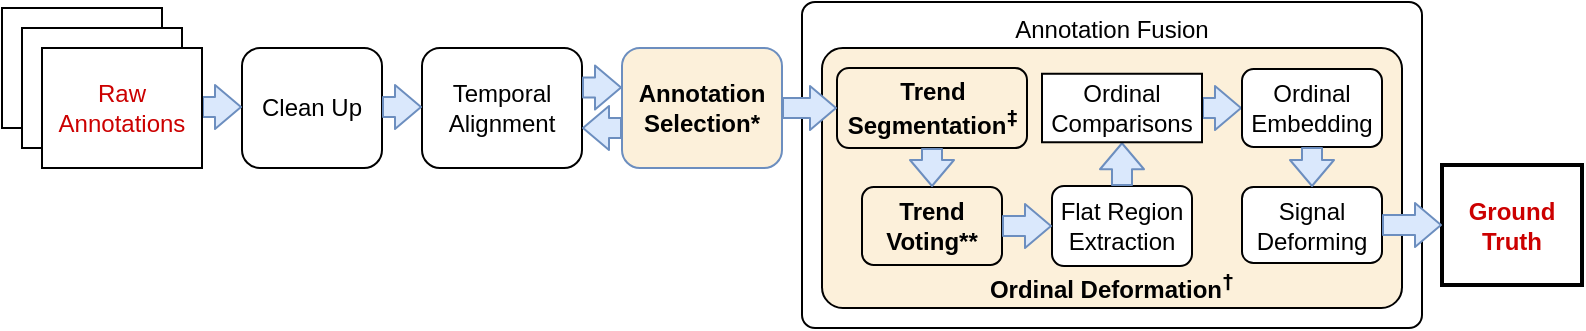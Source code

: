<mxfile version="20.7.4" type="device"><diagram id="w34QvVnuLv4NkVxLSe93" name="Page-1"><mxGraphModel dx="1881" dy="789" grid="1" gridSize="10" guides="1" tooltips="1" connect="1" arrows="1" fold="1" page="1" pageScale="1" pageWidth="850" pageHeight="1100" math="0" shadow="0"><root><mxCell id="0"/><mxCell id="1" parent="0"/><mxCell id="rYyUOVgZ5KWRDtywghYH-3" value="" style="rounded=0;whiteSpace=wrap;html=1;" parent="1" vertex="1"><mxGeometry x="-60" y="320" width="80" height="60" as="geometry"/></mxCell><mxCell id="rYyUOVgZ5KWRDtywghYH-2" value="" style="rounded=0;whiteSpace=wrap;html=1;" parent="1" vertex="1"><mxGeometry x="-50" y="330" width="80" height="60" as="geometry"/></mxCell><mxCell id="Zc1mB0pqfgDFsnlOa_5Z-39" value="Annotation Fusion" style="rounded=1;whiteSpace=wrap;html=1;verticalAlign=top;arcSize=4;fillColor=#FFFFFF;" parent="1" vertex="1"><mxGeometry x="340" y="317" width="310" height="163" as="geometry"/></mxCell><mxCell id="Zc1mB0pqfgDFsnlOa_5Z-7" value="&lt;b style=&quot;&quot;&gt;Ordinal Deformation&lt;/b&gt;&lt;sup&gt;&lt;b&gt;&lt;code style=&quot;&quot;&gt;&lt;span style=&quot;&quot; class=&quot;pln&quot;&gt;†&lt;/span&gt;&lt;/code&gt;&lt;/b&gt;&lt;/sup&gt;" style="rounded=1;whiteSpace=wrap;html=1;verticalAlign=bottom;arcSize=8;fillColor=#fcf0da;" parent="1" vertex="1"><mxGeometry x="350" y="340" width="290" height="130" as="geometry"/></mxCell><mxCell id="Zc1mB0pqfgDFsnlOa_5Z-26" value="" style="shape=flexArrow;endArrow=classic;html=1;endWidth=11;endSize=4;exitX=1;exitY=0.5;exitDx=0;exitDy=0;fillColor=#dae8fc;strokeColor=#6c8ebf;entryX=0;entryY=0.5;entryDx=0;entryDy=0;" parent="1" source="6wC26beMwvUFP80I_7Hj-1" target="Zc1mB0pqfgDFsnlOa_5Z-14" edge="1"><mxGeometry width="50" height="50" relative="1" as="geometry"><mxPoint x="640.25" y="434.25" as="sourcePoint"/><mxPoint x="669" y="434.25" as="targetPoint"/><Array as="points"/></mxGeometry></mxCell><mxCell id="Zc1mB0pqfgDFsnlOa_5Z-5" value="Clean Up" style="rounded=1;whiteSpace=wrap;html=1;" parent="1" vertex="1"><mxGeometry x="60" y="340" width="70" height="60" as="geometry"/></mxCell><mxCell id="Zc1mB0pqfgDFsnlOa_5Z-9" value="&lt;div&gt;&lt;b style=&quot;&quot;&gt;Trend Segmentation&lt;/b&gt;&lt;sup&gt;&lt;b style=&quot;&quot;&gt;&lt;code style=&quot;&quot;&gt;&lt;span style=&quot;&quot; class=&quot;pln&quot;&gt;‡&lt;/span&gt;&lt;/code&gt;&lt;/b&gt;&lt;/sup&gt;&lt;/div&gt;" style="rounded=1;whiteSpace=wrap;html=1;fillColor=#fcf0da;" parent="1" vertex="1"><mxGeometry x="357.5" y="350" width="95" height="40" as="geometry"/></mxCell><mxCell id="Zc1mB0pqfgDFsnlOa_5Z-10" value="&lt;div&gt;&lt;b style=&quot;&quot;&gt;Trend Voting**&lt;/b&gt;&lt;/div&gt;" style="rounded=1;whiteSpace=wrap;html=1;fillColor=#fcf0da;" parent="1" vertex="1"><mxGeometry x="370" y="409.5" width="70" height="39" as="geometry"/></mxCell><mxCell id="Zc1mB0pqfgDFsnlOa_5Z-11" value="Flat Region Extraction" style="rounded=1;whiteSpace=wrap;html=1;" parent="1" vertex="1"><mxGeometry x="465" y="409" width="70" height="40" as="geometry"/></mxCell><mxCell id="Zc1mB0pqfgDFsnlOa_5Z-14" value="Ordinal Embedding" style="rounded=1;whiteSpace=wrap;html=1;" parent="1" vertex="1"><mxGeometry x="560" y="350.5" width="70" height="39" as="geometry"/></mxCell><mxCell id="Zc1mB0pqfgDFsnlOa_5Z-15" value="Signal Deforming" style="rounded=1;whiteSpace=wrap;html=1;" parent="1" vertex="1"><mxGeometry x="560" y="409.5" width="70" height="38" as="geometry"/></mxCell><mxCell id="Zc1mB0pqfgDFsnlOa_5Z-19" value="Temporal Alignment" style="rounded=1;whiteSpace=wrap;html=1;" parent="1" vertex="1"><mxGeometry x="150" y="340" width="80" height="60" as="geometry"/></mxCell><mxCell id="Zc1mB0pqfgDFsnlOa_5Z-20" value="" style="shape=flexArrow;endArrow=classic;html=1;endWidth=11;endSize=4;fillColor=#dae8fc;strokeColor=#6c8ebf;entryX=0.5;entryY=0;entryDx=0;entryDy=0;exitX=0.5;exitY=1;exitDx=0;exitDy=0;" parent="1" source="Zc1mB0pqfgDFsnlOa_5Z-9" target="Zc1mB0pqfgDFsnlOa_5Z-10" edge="1"><mxGeometry width="50" height="50" relative="1" as="geometry"><mxPoint x="260" y="541" as="sourcePoint"/><mxPoint x="270" y="540" as="targetPoint"/></mxGeometry></mxCell><mxCell id="Zc1mB0pqfgDFsnlOa_5Z-21" value="" style="shape=flexArrow;endArrow=classic;html=1;endWidth=11;endSize=4;fillColor=#dae8fc;strokeColor=#6c8ebf;exitX=1;exitY=0.5;exitDx=0;exitDy=0;entryX=0;entryY=0.5;entryDx=0;entryDy=0;" parent="1" source="Zc1mB0pqfgDFsnlOa_5Z-10" target="Zc1mB0pqfgDFsnlOa_5Z-11" edge="1"><mxGeometry width="50" height="50" relative="1" as="geometry"><mxPoint x="350" y="519" as="sourcePoint"/><mxPoint x="370" y="519.5" as="targetPoint"/></mxGeometry></mxCell><mxCell id="Zc1mB0pqfgDFsnlOa_5Z-23" value="" style="shape=flexArrow;endArrow=classic;html=1;endWidth=11;endSize=4;fillColor=#dae8fc;strokeColor=#6c8ebf;entryX=0.5;entryY=0;entryDx=0;entryDy=0;" parent="1" source="Zc1mB0pqfgDFsnlOa_5Z-14" target="Zc1mB0pqfgDFsnlOa_5Z-15" edge="1"><mxGeometry width="50" height="50" relative="1" as="geometry"><mxPoint x="680" y="459.25" as="sourcePoint"/><mxPoint x="700" y="459.75" as="targetPoint"/></mxGeometry></mxCell><mxCell id="Zc1mB0pqfgDFsnlOa_5Z-24" value="" style="shape=flexArrow;endArrow=classic;html=1;endWidth=11;endSize=4;fillColor=#dae8fc;strokeColor=#6c8ebf;entryX=0.5;entryY=1;entryDx=0;entryDy=0;exitX=0.5;exitY=0;exitDx=0;exitDy=0;" parent="1" source="Zc1mB0pqfgDFsnlOa_5Z-11" target="6wC26beMwvUFP80I_7Hj-1" edge="1"><mxGeometry width="50" height="50" relative="1" as="geometry"><mxPoint x="440" y="503" as="sourcePoint"/><mxPoint x="460" y="503.5" as="targetPoint"/></mxGeometry></mxCell><mxCell id="Zc1mB0pqfgDFsnlOa_5Z-30" value="" style="shape=flexArrow;endArrow=classic;html=1;endWidth=11;endSize=4;edgeStyle=orthogonalEdgeStyle;fillColor=#dae8fc;strokeColor=#6c8ebf;entryX=0;entryY=0.5;entryDx=0;entryDy=0;exitX=1;exitY=0.5;exitDx=0;exitDy=0;" parent="1" source="Zc1mB0pqfgDFsnlOa_5Z-6" target="Zc1mB0pqfgDFsnlOa_5Z-9" edge="1"><mxGeometry width="50" height="50" relative="1" as="geometry"><mxPoint x="290" y="450" as="sourcePoint"/><mxPoint x="57" y="478" as="targetPoint"/><Array as="points"><mxPoint x="330" y="370"/><mxPoint x="330" y="370"/></Array></mxGeometry></mxCell><mxCell id="Zc1mB0pqfgDFsnlOa_5Z-35" value="" style="shape=flexArrow;endArrow=classic;html=1;endWidth=11;endSize=4;fillColor=#dae8fc;strokeColor=#6c8ebf;" parent="1" edge="1"><mxGeometry width="50" height="50" relative="1" as="geometry"><mxPoint x="40" y="369.5" as="sourcePoint"/><mxPoint x="60" y="369.5" as="targetPoint"/></mxGeometry></mxCell><mxCell id="Zc1mB0pqfgDFsnlOa_5Z-36" value="" style="shape=flexArrow;endArrow=classic;html=1;endWidth=11;endSize=4;fillColor=#dae8fc;strokeColor=#6c8ebf;" parent="1" edge="1"><mxGeometry width="50" height="50" relative="1" as="geometry"><mxPoint x="130" y="369.5" as="sourcePoint"/><mxPoint x="150" y="369.5" as="targetPoint"/></mxGeometry></mxCell><mxCell id="Zc1mB0pqfgDFsnlOa_5Z-37" value="" style="shape=flexArrow;endArrow=classic;html=1;endWidth=11;endSize=4;fillColor=#dae8fc;strokeColor=#6c8ebf;" parent="1" edge="1"><mxGeometry width="50" height="50" relative="1" as="geometry"><mxPoint x="230" y="359.8" as="sourcePoint"/><mxPoint x="250" y="359.8" as="targetPoint"/></mxGeometry></mxCell><mxCell id="Zc1mB0pqfgDFsnlOa_5Z-6" value="&lt;div&gt;&lt;b&gt;Annotation Selection*&lt;/b&gt;&lt;/div&gt;" style="rounded=1;whiteSpace=wrap;html=1;strokeColor=#6c8ebf;fillColor=#fcf0da;" parent="1" vertex="1"><mxGeometry x="250" y="340" width="80" height="60" as="geometry"/></mxCell><mxCell id="rYyUOVgZ5KWRDtywghYH-1" value="Raw Annotations" style="rounded=0;whiteSpace=wrap;html=1;fontColor=#CC0000;" parent="1" vertex="1"><mxGeometry x="-40" y="340" width="80" height="60" as="geometry"/></mxCell><mxCell id="zZIEaedzf-Zp_1f91xsB-1" value="&lt;div&gt;&lt;b&gt;&lt;font color=&quot;#cc0000&quot;&gt;Ground Truth&lt;/font&gt;&lt;/b&gt;&lt;/div&gt;" style="rounded=0;whiteSpace=wrap;html=1;strokeWidth=2;" parent="1" vertex="1"><mxGeometry x="660" y="398.5" width="70" height="60" as="geometry"/></mxCell><mxCell id="zZIEaedzf-Zp_1f91xsB-4" value="" style="shape=flexArrow;endArrow=classic;html=1;endWidth=11;endSize=4;fillColor=#dae8fc;strokeColor=#6c8ebf;entryX=0;entryY=0.5;entryDx=0;entryDy=0;exitX=1;exitY=0.5;exitDx=0;exitDy=0;" parent="1" source="Zc1mB0pqfgDFsnlOa_5Z-15" target="zZIEaedzf-Zp_1f91xsB-1" edge="1"><mxGeometry width="50" height="50" relative="1" as="geometry"><mxPoint x="535" y="371.5" as="sourcePoint"/><mxPoint x="570" y="372" as="targetPoint"/><Array as="points"/></mxGeometry></mxCell><mxCell id="6wC26beMwvUFP80I_7Hj-1" value="Ordinal Comparisons" style="rounded=0;whiteSpace=wrap;html=1;" parent="1" vertex="1"><mxGeometry x="460" y="352.88" width="80" height="34.25" as="geometry"/></mxCell><mxCell id="eaIWZcSWLHoVydLCR5jO-1" value="" style="shape=flexArrow;endArrow=classic;html=1;endWidth=11;endSize=4;fillColor=#dae8fc;strokeColor=#6c8ebf;" edge="1" parent="1"><mxGeometry x="-1" y="-50" width="50" height="50" relative="1" as="geometry"><mxPoint x="250" y="380.0" as="sourcePoint"/><mxPoint x="230" y="380" as="targetPoint"/><mxPoint as="offset"/></mxGeometry></mxCell></root></mxGraphModel></diagram></mxfile>